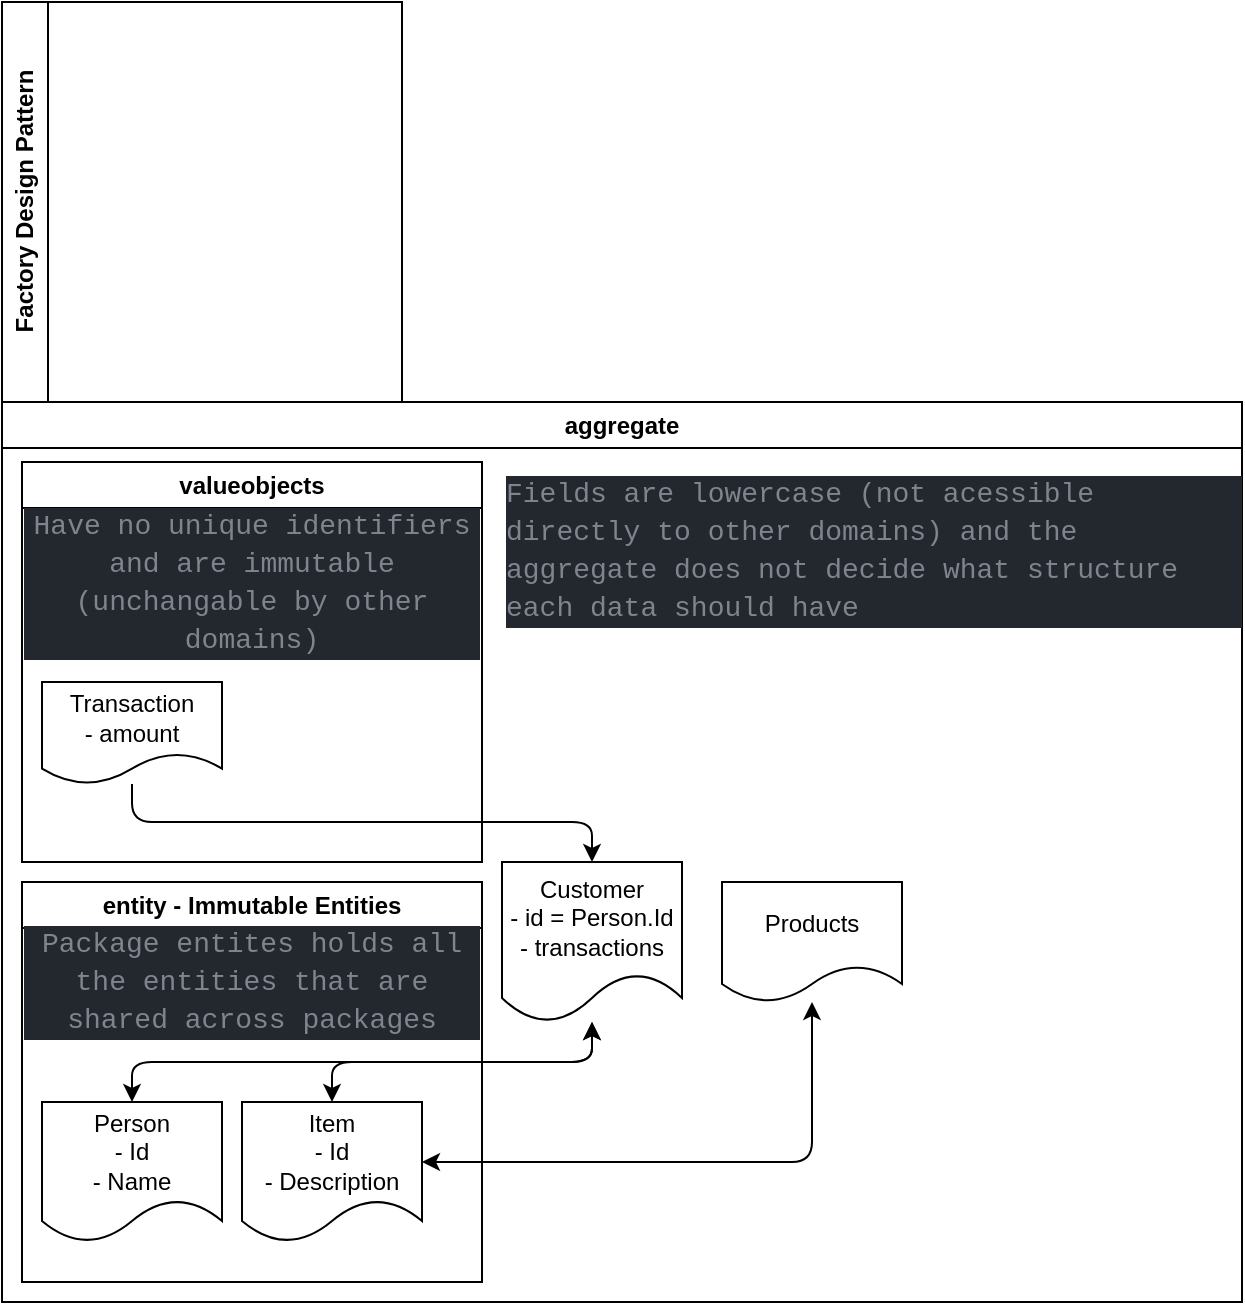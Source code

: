 <mxfile>
    <diagram id="AJymUtVHMTcmiEr9lC-c" name="Page-1">
        <mxGraphModel dx="413" dy="1523" grid="1" gridSize="10" guides="1" tooltips="1" connect="1" arrows="1" fold="1" page="1" pageScale="1" pageWidth="850" pageHeight="1100" math="0" shadow="0">
            <root>
                <mxCell id="0"/>
                <mxCell id="1" parent="0"/>
                <mxCell id="2" value="entity - Immutable Entities" style="swimlane;whiteSpace=wrap;html=1;" vertex="1" parent="1">
                    <mxGeometry x="320" y="220" width="230" height="200" as="geometry"/>
                </mxCell>
                <mxCell id="3" value="&lt;div style=&quot;color: rgb(171, 178, 191); background-color: rgb(35, 39, 46); font-family: Consolas, &amp;quot;Courier New&amp;quot;, monospace; font-size: 14px; line-height: 19px;&quot;&gt;&lt;span style=&quot;color: #7f848e;&quot;&gt;Package entites holds all the entities that are shared across packages&lt;/span&gt;&lt;/div&gt;" style="text;html=1;strokeColor=none;fillColor=none;align=center;verticalAlign=middle;whiteSpace=wrap;rounded=0;" vertex="1" parent="2">
                    <mxGeometry y="20" width="230" height="60" as="geometry"/>
                </mxCell>
                <mxCell id="5" value="Person&lt;br&gt;- Id&lt;br&gt;- Name" style="shape=document;whiteSpace=wrap;html=1;boundedLbl=1;" vertex="1" parent="2">
                    <mxGeometry x="10" y="110" width="90" height="70" as="geometry"/>
                </mxCell>
                <mxCell id="7" value="Item&lt;br&gt;- Id&lt;br&gt;- Description" style="shape=document;whiteSpace=wrap;html=1;boundedLbl=1;" vertex="1" parent="2">
                    <mxGeometry x="110" y="110" width="90" height="70" as="geometry"/>
                </mxCell>
                <mxCell id="9" value="valueobjects" style="swimlane;whiteSpace=wrap;html=1;" vertex="1" parent="1">
                    <mxGeometry x="320" y="10" width="230" height="200" as="geometry"/>
                </mxCell>
                <mxCell id="10" value="&lt;div style=&quot;color: rgb(171, 178, 191); background-color: rgb(35, 39, 46); font-family: Consolas, &amp;quot;Courier New&amp;quot;, monospace; font-size: 14px; line-height: 19px;&quot;&gt;&lt;span style=&quot;color: #7f848e;&quot;&gt;Have no unique identifiers and are immutable (unchangable by other domains)&lt;/span&gt;&lt;/div&gt;" style="text;html=1;strokeColor=none;fillColor=none;align=center;verticalAlign=middle;whiteSpace=wrap;rounded=0;" vertex="1" parent="9">
                    <mxGeometry y="20" width="230" height="80" as="geometry"/>
                </mxCell>
                <mxCell id="12" value="aggregate" style="swimlane;whiteSpace=wrap;html=1;" vertex="1" parent="1">
                    <mxGeometry x="310" y="-20" width="620" height="450" as="geometry"/>
                </mxCell>
                <mxCell id="15" value="Customer&lt;br&gt;- id = Person.Id&lt;br&gt;- transactions" style="shape=document;whiteSpace=wrap;html=1;boundedLbl=1;" vertex="1" parent="12">
                    <mxGeometry x="250" y="230" width="90" height="80" as="geometry"/>
                </mxCell>
                <mxCell id="16" value="Products&lt;br&gt;" style="shape=document;whiteSpace=wrap;html=1;boundedLbl=1;" vertex="1" parent="12">
                    <mxGeometry x="360" y="240" width="90" height="60" as="geometry"/>
                </mxCell>
                <mxCell id="11" value="Transaction&lt;br&gt;- amount" style="shape=document;whiteSpace=wrap;html=1;boundedLbl=1;" vertex="1" parent="12">
                    <mxGeometry x="20" y="140" width="90" height="51" as="geometry"/>
                </mxCell>
                <mxCell id="18" style="edgeStyle=orthogonalEdgeStyle;html=1;startArrow=none;startFill=0;" edge="1" parent="12" source="11" target="15">
                    <mxGeometry relative="1" as="geometry">
                        <Array as="points">
                            <mxPoint x="65" y="210"/>
                            <mxPoint x="295" y="210"/>
                        </Array>
                    </mxGeometry>
                </mxCell>
                <mxCell id="21" value="&lt;div style=&quot;color: rgb(171, 178, 191); background-color: rgb(35, 39, 46); font-family: Consolas, &amp;quot;Courier New&amp;quot;, monospace; font-weight: normal; font-size: 14px; line-height: 19px;&quot;&gt;&lt;div&gt;&lt;span style=&quot;color: #7f848e;&quot;&gt;Fields are lowercase (not acessible directly to other domains) and the aggregate does not decide&amp;nbsp;&lt;/span&gt;&lt;span style=&quot;color: rgb(127, 132, 142);&quot;&gt;what structure each data should have&lt;/span&gt;&lt;/div&gt;&lt;/div&gt;" style="text;whiteSpace=wrap;html=1;" vertex="1" parent="12">
                    <mxGeometry x="250" y="30" width="370" height="60" as="geometry"/>
                </mxCell>
                <mxCell id="17" style="edgeStyle=orthogonalEdgeStyle;html=1;entryX=0.5;entryY=0;entryDx=0;entryDy=0;startArrow=classic;startFill=1;" edge="1" parent="1" source="15" target="5">
                    <mxGeometry relative="1" as="geometry">
                        <Array as="points">
                            <mxPoint x="605" y="310"/>
                            <mxPoint x="375" y="310"/>
                        </Array>
                    </mxGeometry>
                </mxCell>
                <mxCell id="19" style="edgeStyle=orthogonalEdgeStyle;html=1;startArrow=classic;startFill=1;" edge="1" parent="1" source="7" target="16">
                    <mxGeometry relative="1" as="geometry">
                        <Array as="points">
                            <mxPoint x="715" y="360"/>
                        </Array>
                    </mxGeometry>
                </mxCell>
                <mxCell id="20" style="edgeStyle=orthogonalEdgeStyle;html=1;startArrow=classic;startFill=1;" edge="1" parent="1" source="7" target="15">
                    <mxGeometry relative="1" as="geometry">
                        <Array as="points">
                            <mxPoint x="475" y="310"/>
                            <mxPoint x="605" y="310"/>
                        </Array>
                    </mxGeometry>
                </mxCell>
                <mxCell id="23" value="Factory Design Pattern" style="swimlane;horizontal=0;whiteSpace=wrap;html=1;" vertex="1" parent="1">
                    <mxGeometry x="310" y="-220" width="200" height="200" as="geometry"/>
                </mxCell>
            </root>
        </mxGraphModel>
    </diagram>
</mxfile>